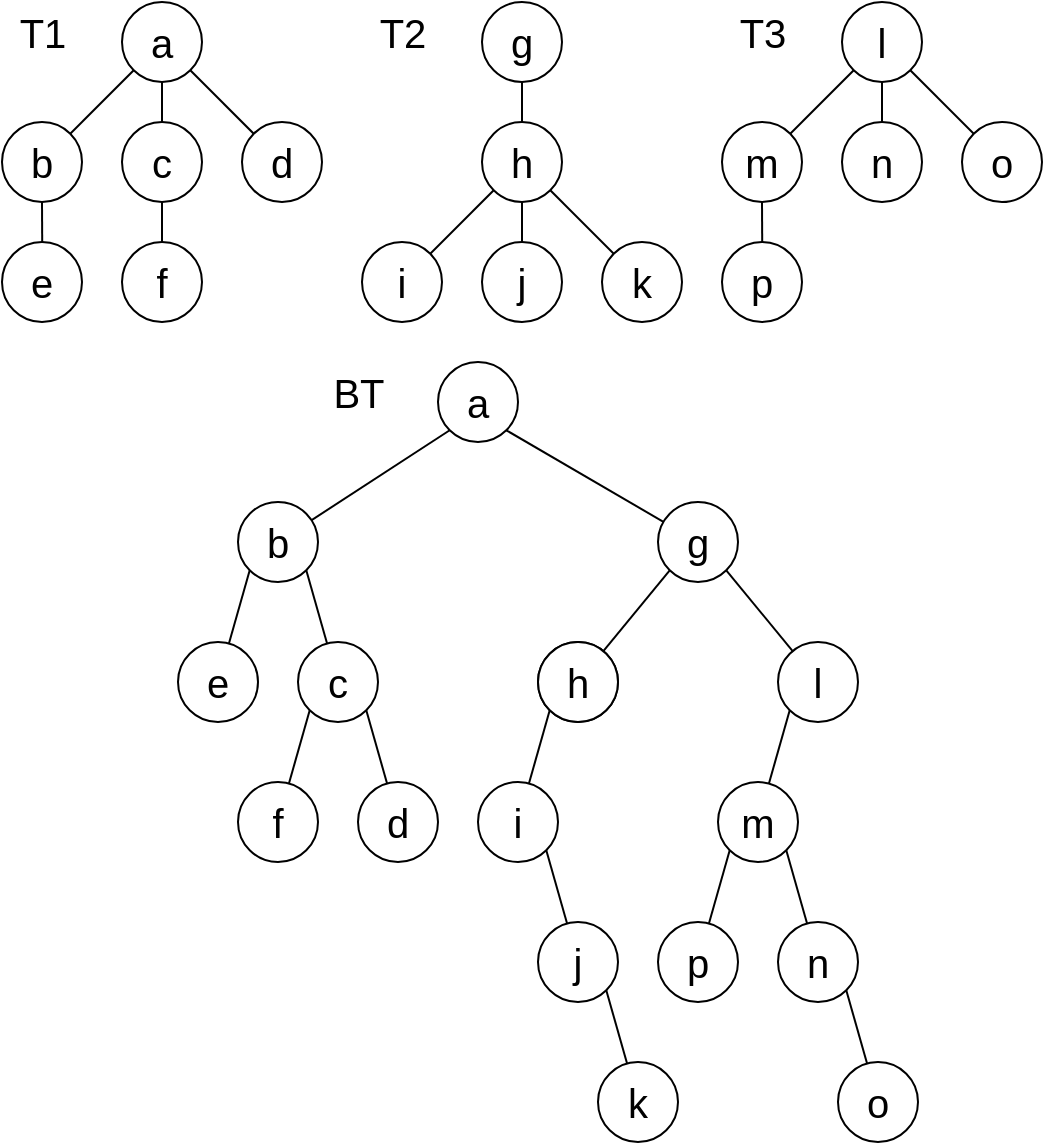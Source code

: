 <mxfile version="15.4.0" type="device"><diagram id="IOgc56f6-4-02vyrJCaK" name="第 1 页"><mxGraphModel dx="1024" dy="584" grid="1" gridSize="10" guides="1" tooltips="1" connect="1" arrows="1" fold="1" page="1" pageScale="1" pageWidth="827" pageHeight="1169" math="0" shadow="0"><root><mxCell id="0"/><mxCell id="1" parent="0"/><mxCell id="9vQ8N4bsAvjY2NHO2pij-84" style="edgeStyle=none;rounded=0;orthogonalLoop=1;jettySize=auto;html=1;exitX=1;exitY=1;exitDx=0;exitDy=0;entryX=0.5;entryY=0.5;entryDx=0;entryDy=0;entryPerimeter=0;fontSize=20;" parent="1" source="9vQ8N4bsAvjY2NHO2pij-57" target="9vQ8N4bsAvjY2NHO2pij-56" edge="1"><mxGeometry relative="1" as="geometry"/></mxCell><mxCell id="9vQ8N4bsAvjY2NHO2pij-38" style="edgeStyle=none;rounded=0;orthogonalLoop=1;jettySize=auto;html=1;exitX=0.5;exitY=1;exitDx=0;exitDy=0;entryX=0.5;entryY=0.5;entryDx=0;entryDy=0;entryPerimeter=0;fontSize=20;" parent="1" source="9vQ8N4bsAvjY2NHO2pij-37" target="9vQ8N4bsAvjY2NHO2pij-18" edge="1"><mxGeometry relative="1" as="geometry"/></mxCell><mxCell id="9vQ8N4bsAvjY2NHO2pij-8" style="rounded=0;orthogonalLoop=1;jettySize=auto;html=1;entryX=0.5;entryY=0.5;entryDx=0;entryDy=0;entryPerimeter=0;fontSize=20;" parent="1" source="9vQ8N4bsAvjY2NHO2pij-2" target="9vQ8N4bsAvjY2NHO2pij-4" edge="1"><mxGeometry relative="1" as="geometry"/></mxCell><mxCell id="9vQ8N4bsAvjY2NHO2pij-11" style="rounded=0;orthogonalLoop=1;jettySize=auto;html=1;exitX=0;exitY=1;exitDx=0;exitDy=0;entryX=0.5;entryY=0.5;entryDx=0;entryDy=0;entryPerimeter=0;fontSize=20;" parent="1" source="9vQ8N4bsAvjY2NHO2pij-2" target="9vQ8N4bsAvjY2NHO2pij-3" edge="1"><mxGeometry relative="1" as="geometry"/></mxCell><mxCell id="9vQ8N4bsAvjY2NHO2pij-12" style="edgeStyle=none;rounded=0;orthogonalLoop=1;jettySize=auto;html=1;exitX=1;exitY=1;exitDx=0;exitDy=0;entryX=0.5;entryY=0.5;entryDx=0;entryDy=0;entryPerimeter=0;fontSize=20;" parent="1" source="9vQ8N4bsAvjY2NHO2pij-2" target="9vQ8N4bsAvjY2NHO2pij-5" edge="1"><mxGeometry relative="1" as="geometry"/></mxCell><mxCell id="9vQ8N4bsAvjY2NHO2pij-2" value="a" style="ellipse;whiteSpace=wrap;html=1;aspect=fixed;fontSize=20;" parent="1" vertex="1"><mxGeometry x="200" y="160" width="40" height="40" as="geometry"/></mxCell><mxCell id="9vQ8N4bsAvjY2NHO2pij-14" style="edgeStyle=none;rounded=0;orthogonalLoop=1;jettySize=auto;html=1;exitX=0.5;exitY=1;exitDx=0;exitDy=0;entryX=0.505;entryY=0.5;entryDx=0;entryDy=0;entryPerimeter=0;fontSize=20;" parent="1" source="9vQ8N4bsAvjY2NHO2pij-3" target="9vQ8N4bsAvjY2NHO2pij-6" edge="1"><mxGeometry relative="1" as="geometry"/></mxCell><mxCell id="9vQ8N4bsAvjY2NHO2pij-3" value="b" style="ellipse;whiteSpace=wrap;html=1;aspect=fixed;fontSize=20;" parent="1" vertex="1"><mxGeometry x="140" y="220" width="40" height="40" as="geometry"/></mxCell><mxCell id="9vQ8N4bsAvjY2NHO2pij-13" style="edgeStyle=none;rounded=0;orthogonalLoop=1;jettySize=auto;html=1;entryX=0.5;entryY=0.5;entryDx=0;entryDy=0;entryPerimeter=0;fontSize=20;" parent="1" source="9vQ8N4bsAvjY2NHO2pij-4" target="9vQ8N4bsAvjY2NHO2pij-7" edge="1"><mxGeometry relative="1" as="geometry"/></mxCell><mxCell id="9vQ8N4bsAvjY2NHO2pij-4" value="c" style="ellipse;whiteSpace=wrap;html=1;aspect=fixed;fontSize=20;" parent="1" vertex="1"><mxGeometry x="200" y="220" width="40" height="40" as="geometry"/></mxCell><mxCell id="9vQ8N4bsAvjY2NHO2pij-5" value="d" style="ellipse;whiteSpace=wrap;html=1;aspect=fixed;fontSize=20;" parent="1" vertex="1"><mxGeometry x="260" y="220" width="40" height="40" as="geometry"/></mxCell><mxCell id="9vQ8N4bsAvjY2NHO2pij-6" value="e" style="ellipse;whiteSpace=wrap;html=1;aspect=fixed;fontSize=20;" parent="1" vertex="1"><mxGeometry x="140" y="280" width="40" height="40" as="geometry"/></mxCell><mxCell id="9vQ8N4bsAvjY2NHO2pij-7" value="f" style="ellipse;whiteSpace=wrap;html=1;aspect=fixed;fontSize=20;" parent="1" vertex="1"><mxGeometry x="200" y="280" width="40" height="40" as="geometry"/></mxCell><mxCell id="9vQ8N4bsAvjY2NHO2pij-15" style="rounded=0;orthogonalLoop=1;jettySize=auto;html=1;entryX=0.5;entryY=0.5;entryDx=0;entryDy=0;entryPerimeter=0;fontSize=20;" parent="1" source="9vQ8N4bsAvjY2NHO2pij-18" target="9vQ8N4bsAvjY2NHO2pij-22" edge="1"><mxGeometry relative="1" as="geometry"/></mxCell><mxCell id="9vQ8N4bsAvjY2NHO2pij-16" style="rounded=0;orthogonalLoop=1;jettySize=auto;html=1;exitX=0;exitY=1;exitDx=0;exitDy=0;entryX=0.5;entryY=0.5;entryDx=0;entryDy=0;entryPerimeter=0;fontSize=20;" parent="1" source="9vQ8N4bsAvjY2NHO2pij-18" target="9vQ8N4bsAvjY2NHO2pij-20" edge="1"><mxGeometry relative="1" as="geometry"/></mxCell><mxCell id="9vQ8N4bsAvjY2NHO2pij-17" style="edgeStyle=none;rounded=0;orthogonalLoop=1;jettySize=auto;html=1;exitX=1;exitY=1;exitDx=0;exitDy=0;entryX=0.5;entryY=0.5;entryDx=0;entryDy=0;entryPerimeter=0;fontSize=20;" parent="1" source="9vQ8N4bsAvjY2NHO2pij-18" target="9vQ8N4bsAvjY2NHO2pij-23" edge="1"><mxGeometry relative="1" as="geometry"/></mxCell><mxCell id="9vQ8N4bsAvjY2NHO2pij-18" value="h" style="ellipse;whiteSpace=wrap;html=1;aspect=fixed;fontSize=20;" parent="1" vertex="1"><mxGeometry x="380" y="220" width="40" height="40" as="geometry"/></mxCell><mxCell id="9vQ8N4bsAvjY2NHO2pij-20" value="i" style="ellipse;whiteSpace=wrap;html=1;aspect=fixed;fontSize=20;" parent="1" vertex="1"><mxGeometry x="320" y="280" width="40" height="40" as="geometry"/></mxCell><mxCell id="9vQ8N4bsAvjY2NHO2pij-22" value="j" style="ellipse;whiteSpace=wrap;html=1;aspect=fixed;fontSize=20;" parent="1" vertex="1"><mxGeometry x="380" y="280" width="40" height="40" as="geometry"/></mxCell><mxCell id="9vQ8N4bsAvjY2NHO2pij-23" value="k" style="ellipse;whiteSpace=wrap;html=1;aspect=fixed;fontSize=20;" parent="1" vertex="1"><mxGeometry x="440" y="280" width="40" height="40" as="geometry"/></mxCell><mxCell id="9vQ8N4bsAvjY2NHO2pij-26" style="rounded=0;orthogonalLoop=1;jettySize=auto;html=1;entryX=0.5;entryY=0.5;entryDx=0;entryDy=0;entryPerimeter=0;fontSize=20;" parent="1" source="9vQ8N4bsAvjY2NHO2pij-29" target="9vQ8N4bsAvjY2NHO2pij-33" edge="1"><mxGeometry relative="1" as="geometry"/></mxCell><mxCell id="9vQ8N4bsAvjY2NHO2pij-27" style="rounded=0;orthogonalLoop=1;jettySize=auto;html=1;exitX=0;exitY=1;exitDx=0;exitDy=0;entryX=0.5;entryY=0.5;entryDx=0;entryDy=0;entryPerimeter=0;fontSize=20;" parent="1" source="9vQ8N4bsAvjY2NHO2pij-29" target="9vQ8N4bsAvjY2NHO2pij-31" edge="1"><mxGeometry relative="1" as="geometry"/></mxCell><mxCell id="9vQ8N4bsAvjY2NHO2pij-28" style="edgeStyle=none;rounded=0;orthogonalLoop=1;jettySize=auto;html=1;exitX=1;exitY=1;exitDx=0;exitDy=0;entryX=0.5;entryY=0.5;entryDx=0;entryDy=0;entryPerimeter=0;fontSize=20;" parent="1" source="9vQ8N4bsAvjY2NHO2pij-29" target="9vQ8N4bsAvjY2NHO2pij-34" edge="1"><mxGeometry relative="1" as="geometry"/></mxCell><mxCell id="9vQ8N4bsAvjY2NHO2pij-29" value="l" style="ellipse;whiteSpace=wrap;html=1;aspect=fixed;fontSize=20;" parent="1" vertex="1"><mxGeometry x="560" y="160" width="40" height="40" as="geometry"/></mxCell><mxCell id="9vQ8N4bsAvjY2NHO2pij-30" style="edgeStyle=none;rounded=0;orthogonalLoop=1;jettySize=auto;html=1;exitX=0.5;exitY=1;exitDx=0;exitDy=0;entryX=0.505;entryY=0.5;entryDx=0;entryDy=0;entryPerimeter=0;fontSize=20;" parent="1" source="9vQ8N4bsAvjY2NHO2pij-31" target="9vQ8N4bsAvjY2NHO2pij-35" edge="1"><mxGeometry relative="1" as="geometry"/></mxCell><mxCell id="9vQ8N4bsAvjY2NHO2pij-31" value="m" style="ellipse;whiteSpace=wrap;html=1;aspect=fixed;fontSize=20;" parent="1" vertex="1"><mxGeometry x="500" y="220" width="40" height="40" as="geometry"/></mxCell><mxCell id="9vQ8N4bsAvjY2NHO2pij-33" value="n" style="ellipse;whiteSpace=wrap;html=1;aspect=fixed;fontSize=20;" parent="1" vertex="1"><mxGeometry x="560" y="220" width="40" height="40" as="geometry"/></mxCell><mxCell id="9vQ8N4bsAvjY2NHO2pij-34" value="o" style="ellipse;whiteSpace=wrap;html=1;aspect=fixed;fontSize=20;" parent="1" vertex="1"><mxGeometry x="620" y="220" width="40" height="40" as="geometry"/></mxCell><mxCell id="9vQ8N4bsAvjY2NHO2pij-35" value="p" style="ellipse;whiteSpace=wrap;html=1;aspect=fixed;fontSize=20;" parent="1" vertex="1"><mxGeometry x="500" y="280" width="40" height="40" as="geometry"/></mxCell><mxCell id="9vQ8N4bsAvjY2NHO2pij-37" value="g" style="ellipse;whiteSpace=wrap;html=1;aspect=fixed;fontSize=20;" parent="1" vertex="1"><mxGeometry x="380" y="160" width="40" height="40" as="geometry"/></mxCell><mxCell id="9vQ8N4bsAvjY2NHO2pij-39" value="T1" style="text;html=1;align=center;verticalAlign=middle;resizable=0;points=[];autosize=1;strokeColor=none;fillColor=none;fontSize=20;" parent="1" vertex="1"><mxGeometry x="140" y="160" width="40" height="30" as="geometry"/></mxCell><mxCell id="9vQ8N4bsAvjY2NHO2pij-40" value="T2" style="text;html=1;align=center;verticalAlign=middle;resizable=0;points=[];autosize=1;strokeColor=none;fillColor=none;fontSize=20;" parent="1" vertex="1"><mxGeometry x="320" y="160" width="40" height="30" as="geometry"/></mxCell><mxCell id="9vQ8N4bsAvjY2NHO2pij-41" value="T3" style="text;html=1;align=center;verticalAlign=middle;resizable=0;points=[];autosize=1;strokeColor=none;fillColor=none;fontSize=20;" parent="1" vertex="1"><mxGeometry x="500" y="160" width="40" height="30" as="geometry"/></mxCell><mxCell id="9vQ8N4bsAvjY2NHO2pij-79" style="edgeStyle=none;rounded=0;orthogonalLoop=1;jettySize=auto;html=1;exitX=0;exitY=1;exitDx=0;exitDy=0;entryX=0.5;entryY=0.5;entryDx=0;entryDy=0;entryPerimeter=0;fontSize=20;" parent="1" source="9vQ8N4bsAvjY2NHO2pij-43" target="9vQ8N4bsAvjY2NHO2pij-44" edge="1"><mxGeometry relative="1" as="geometry"/></mxCell><mxCell id="9vQ8N4bsAvjY2NHO2pij-80" style="edgeStyle=none;rounded=0;orthogonalLoop=1;jettySize=auto;html=1;exitX=1;exitY=1;exitDx=0;exitDy=0;entryX=0.5;entryY=0.5;entryDx=0;entryDy=0;entryPerimeter=0;fontSize=20;" parent="1" source="9vQ8N4bsAvjY2NHO2pij-43" target="9vQ8N4bsAvjY2NHO2pij-45" edge="1"><mxGeometry relative="1" as="geometry"/></mxCell><mxCell id="9vQ8N4bsAvjY2NHO2pij-43" value="a" style="ellipse;whiteSpace=wrap;html=1;aspect=fixed;fontSize=20;" parent="1" vertex="1"><mxGeometry x="358" y="340" width="40" height="40" as="geometry"/></mxCell><mxCell id="9vQ8N4bsAvjY2NHO2pij-50" style="edgeStyle=none;rounded=0;orthogonalLoop=1;jettySize=auto;html=1;exitX=0;exitY=1;exitDx=0;exitDy=0;entryX=0.5;entryY=0.5;entryDx=0;entryDy=0;entryPerimeter=0;fontSize=20;" parent="1" source="9vQ8N4bsAvjY2NHO2pij-44" target="9vQ8N4bsAvjY2NHO2pij-46" edge="1"><mxGeometry relative="1" as="geometry"/></mxCell><mxCell id="9vQ8N4bsAvjY2NHO2pij-51" style="edgeStyle=none;rounded=0;orthogonalLoop=1;jettySize=auto;html=1;exitX=1;exitY=1;exitDx=0;exitDy=0;entryX=0.5;entryY=0.5;entryDx=0;entryDy=0;entryPerimeter=0;fontSize=20;" parent="1" source="9vQ8N4bsAvjY2NHO2pij-44" target="9vQ8N4bsAvjY2NHO2pij-47" edge="1"><mxGeometry relative="1" as="geometry"/></mxCell><mxCell id="9vQ8N4bsAvjY2NHO2pij-44" value="b" style="ellipse;whiteSpace=wrap;html=1;aspect=fixed;fontSize=20;" parent="1" vertex="1"><mxGeometry x="258" y="410" width="40" height="40" as="geometry"/></mxCell><mxCell id="9vQ8N4bsAvjY2NHO2pij-58" style="edgeStyle=none;rounded=0;orthogonalLoop=1;jettySize=auto;html=1;exitX=0;exitY=1;exitDx=0;exitDy=0;entryX=0.5;entryY=0.5;entryDx=0;entryDy=0;entryPerimeter=0;fontSize=20;" parent="1" source="9vQ8N4bsAvjY2NHO2pij-45" target="9vQ8N4bsAvjY2NHO2pij-54" edge="1"><mxGeometry relative="1" as="geometry"/></mxCell><mxCell id="9vQ8N4bsAvjY2NHO2pij-75" style="edgeStyle=none;rounded=0;orthogonalLoop=1;jettySize=auto;html=1;exitX=1;exitY=1;exitDx=0;exitDy=0;entryX=0.5;entryY=0.5;entryDx=0;entryDy=0;entryPerimeter=0;fontSize=20;" parent="1" source="9vQ8N4bsAvjY2NHO2pij-45" target="9vQ8N4bsAvjY2NHO2pij-64" edge="1"><mxGeometry relative="1" as="geometry"/></mxCell><mxCell id="9vQ8N4bsAvjY2NHO2pij-45" value="g" style="ellipse;whiteSpace=wrap;html=1;aspect=fixed;fontSize=20;" parent="1" vertex="1"><mxGeometry x="468" y="410" width="40" height="40" as="geometry"/></mxCell><mxCell id="9vQ8N4bsAvjY2NHO2pij-46" value="e" style="ellipse;whiteSpace=wrap;html=1;aspect=fixed;fontSize=20;" parent="1" vertex="1"><mxGeometry x="228" y="480" width="40" height="40" as="geometry"/></mxCell><mxCell id="9vQ8N4bsAvjY2NHO2pij-52" style="edgeStyle=none;rounded=0;orthogonalLoop=1;jettySize=auto;html=1;exitX=1;exitY=1;exitDx=0;exitDy=0;entryX=0.5;entryY=0.5;entryDx=0;entryDy=0;entryPerimeter=0;fontSize=20;" parent="1" source="9vQ8N4bsAvjY2NHO2pij-47" target="9vQ8N4bsAvjY2NHO2pij-49" edge="1"><mxGeometry relative="1" as="geometry"/></mxCell><mxCell id="9vQ8N4bsAvjY2NHO2pij-53" style="edgeStyle=none;rounded=0;orthogonalLoop=1;jettySize=auto;html=1;exitX=0;exitY=1;exitDx=0;exitDy=0;entryX=0.5;entryY=0.5;entryDx=0;entryDy=0;entryPerimeter=0;fontSize=20;" parent="1" source="9vQ8N4bsAvjY2NHO2pij-47" target="9vQ8N4bsAvjY2NHO2pij-48" edge="1"><mxGeometry relative="1" as="geometry"/></mxCell><mxCell id="9vQ8N4bsAvjY2NHO2pij-47" value="c" style="ellipse;whiteSpace=wrap;html=1;aspect=fixed;fontSize=20;" parent="1" vertex="1"><mxGeometry x="288" y="480" width="40" height="40" as="geometry"/></mxCell><mxCell id="9vQ8N4bsAvjY2NHO2pij-48" value="f" style="ellipse;whiteSpace=wrap;html=1;aspect=fixed;fontSize=20;" parent="1" vertex="1"><mxGeometry x="258" y="550" width="40" height="40" as="geometry"/></mxCell><mxCell id="9vQ8N4bsAvjY2NHO2pij-49" value="d" style="ellipse;whiteSpace=wrap;html=1;aspect=fixed;fontSize=20;" parent="1" vertex="1"><mxGeometry x="318" y="550" width="40" height="40" as="geometry"/></mxCell><mxCell id="9vQ8N4bsAvjY2NHO2pij-59" style="edgeStyle=none;rounded=0;orthogonalLoop=1;jettySize=auto;html=1;exitX=0;exitY=1;exitDx=0;exitDy=0;entryX=0.5;entryY=0.5;entryDx=0;entryDy=0;entryPerimeter=0;fontSize=20;" parent="1" source="9vQ8N4bsAvjY2NHO2pij-54" target="9vQ8N4bsAvjY2NHO2pij-55" edge="1"><mxGeometry relative="1" as="geometry"/></mxCell><mxCell id="9vQ8N4bsAvjY2NHO2pij-54" value="h" style="ellipse;whiteSpace=wrap;html=1;aspect=fixed;fontSize=20;" parent="1" vertex="1"><mxGeometry x="408" y="480" width="40" height="40" as="geometry"/></mxCell><mxCell id="9vQ8N4bsAvjY2NHO2pij-60" style="edgeStyle=none;rounded=0;orthogonalLoop=1;jettySize=auto;html=1;exitX=1;exitY=1;exitDx=0;exitDy=0;entryX=0.5;entryY=0.5;entryDx=0;entryDy=0;entryPerimeter=0;fontSize=20;" parent="1" source="9vQ8N4bsAvjY2NHO2pij-55" target="9vQ8N4bsAvjY2NHO2pij-57" edge="1"><mxGeometry relative="1" as="geometry"/></mxCell><mxCell id="9vQ8N4bsAvjY2NHO2pij-55" value="i" style="ellipse;whiteSpace=wrap;html=1;aspect=fixed;fontSize=20;" parent="1" vertex="1"><mxGeometry x="378" y="550" width="40" height="40" as="geometry"/></mxCell><mxCell id="9vQ8N4bsAvjY2NHO2pij-56" value="k" style="ellipse;whiteSpace=wrap;html=1;aspect=fixed;fontSize=20;" parent="1" vertex="1"><mxGeometry x="438" y="690" width="40" height="40" as="geometry"/></mxCell><mxCell id="9vQ8N4bsAvjY2NHO2pij-57" value="j" style="ellipse;whiteSpace=wrap;html=1;aspect=fixed;fontSize=20;" parent="1" vertex="1"><mxGeometry x="408" y="620" width="40" height="40" as="geometry"/></mxCell><mxCell id="9vQ8N4bsAvjY2NHO2pij-63" style="edgeStyle=none;rounded=0;orthogonalLoop=1;jettySize=auto;html=1;exitX=0;exitY=1;exitDx=0;exitDy=0;entryX=0.5;entryY=0.5;entryDx=0;entryDy=0;entryPerimeter=0;fontSize=20;" parent="1" source="9vQ8N4bsAvjY2NHO2pij-64" target="9vQ8N4bsAvjY2NHO2pij-66" edge="1"><mxGeometry relative="1" as="geometry"/></mxCell><mxCell id="9vQ8N4bsAvjY2NHO2pij-64" value="l" style="ellipse;whiteSpace=wrap;html=1;aspect=fixed;fontSize=20;" parent="1" vertex="1"><mxGeometry x="528" y="480" width="40" height="40" as="geometry"/></mxCell><mxCell id="9vQ8N4bsAvjY2NHO2pij-65" style="edgeStyle=none;rounded=0;orthogonalLoop=1;jettySize=auto;html=1;exitX=0;exitY=1;exitDx=0;exitDy=0;entryX=0.5;entryY=0.5;entryDx=0;entryDy=0;entryPerimeter=0;fontSize=20;" parent="1" source="9vQ8N4bsAvjY2NHO2pij-66" target="9vQ8N4bsAvjY2NHO2pij-68" edge="1"><mxGeometry relative="1" as="geometry"/></mxCell><mxCell id="9vQ8N4bsAvjY2NHO2pij-73" style="edgeStyle=none;rounded=0;orthogonalLoop=1;jettySize=auto;html=1;exitX=1;exitY=1;exitDx=0;exitDy=0;entryX=0.5;entryY=0.5;entryDx=0;entryDy=0;entryPerimeter=0;fontSize=20;" parent="1" source="9vQ8N4bsAvjY2NHO2pij-66" target="9vQ8N4bsAvjY2NHO2pij-71" edge="1"><mxGeometry relative="1" as="geometry"/></mxCell><mxCell id="9vQ8N4bsAvjY2NHO2pij-66" value="m" style="ellipse;whiteSpace=wrap;html=1;aspect=fixed;fontSize=20;" parent="1" vertex="1"><mxGeometry x="498" y="550" width="40" height="40" as="geometry"/></mxCell><mxCell id="9vQ8N4bsAvjY2NHO2pij-68" value="p" style="ellipse;whiteSpace=wrap;html=1;aspect=fixed;fontSize=20;" parent="1" vertex="1"><mxGeometry x="468" y="620" width="40" height="40" as="geometry"/></mxCell><mxCell id="9vQ8N4bsAvjY2NHO2pij-74" style="edgeStyle=none;rounded=0;orthogonalLoop=1;jettySize=auto;html=1;exitX=1;exitY=1;exitDx=0;exitDy=0;entryX=0.5;entryY=0.5;entryDx=0;entryDy=0;entryPerimeter=0;fontSize=20;" parent="1" source="9vQ8N4bsAvjY2NHO2pij-71" target="9vQ8N4bsAvjY2NHO2pij-72" edge="1"><mxGeometry relative="1" as="geometry"/></mxCell><mxCell id="9vQ8N4bsAvjY2NHO2pij-71" value="n" style="ellipse;whiteSpace=wrap;html=1;aspect=fixed;fontSize=20;" parent="1" vertex="1"><mxGeometry x="528" y="620" width="40" height="40" as="geometry"/></mxCell><mxCell id="9vQ8N4bsAvjY2NHO2pij-72" value="o" style="ellipse;whiteSpace=wrap;html=1;aspect=fixed;fontSize=20;" parent="1" vertex="1"><mxGeometry x="558" y="690" width="40" height="40" as="geometry"/></mxCell><mxCell id="9vQ8N4bsAvjY2NHO2pij-81" value="BT" style="text;html=1;align=center;verticalAlign=middle;resizable=0;points=[];autosize=1;strokeColor=none;fillColor=none;fontSize=20;" parent="1" vertex="1"><mxGeometry x="298" y="340" width="40" height="30" as="geometry"/></mxCell><mxCell id="9vQ8N4bsAvjY2NHO2pij-91" value="h" style="ellipse;whiteSpace=wrap;html=1;aspect=fixed;fontSize=20;" parent="1" vertex="1"><mxGeometry x="408" y="480" width="40" height="40" as="geometry"/></mxCell></root></mxGraphModel></diagram></mxfile>